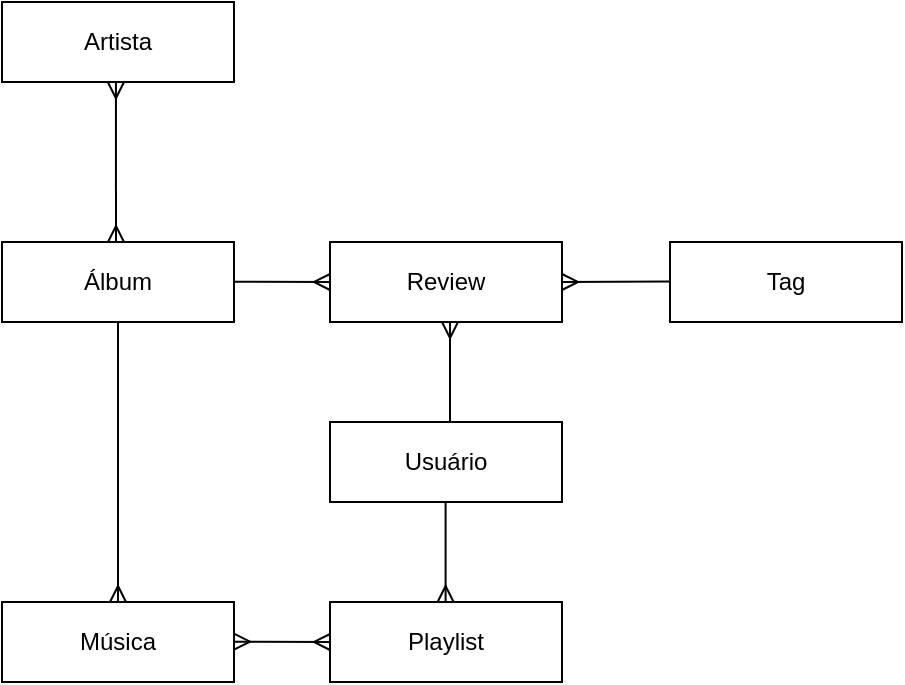 <mxfile version="28.2.8">
  <diagram name="Página-1" id="g66wc-3yDGLsgSv-LL70">
    <mxGraphModel dx="815" dy="444" grid="1" gridSize="10" guides="1" tooltips="1" connect="1" arrows="1" fold="1" page="1" pageScale="1" pageWidth="827" pageHeight="1169" math="0" shadow="0">
      <root>
        <mxCell id="0" />
        <mxCell id="1" parent="0" />
        <mxCell id="9iA9CJVX4aUKCYg15hFe-1" value="Música" style="whiteSpace=wrap;html=1;align=center;" parent="1" vertex="1">
          <mxGeometry x="356" y="400" width="116" height="40" as="geometry" />
        </mxCell>
        <mxCell id="9iA9CJVX4aUKCYg15hFe-2" value="Álbum" style="whiteSpace=wrap;html=1;align=center;" parent="1" vertex="1">
          <mxGeometry x="356" y="220" width="116" height="40" as="geometry" />
        </mxCell>
        <mxCell id="9iA9CJVX4aUKCYg15hFe-3" value="Artista" style="whiteSpace=wrap;html=1;align=center;" parent="1" vertex="1">
          <mxGeometry x="356" y="100" width="116" height="40" as="geometry" />
        </mxCell>
        <mxCell id="9iA9CJVX4aUKCYg15hFe-4" value="Review" style="whiteSpace=wrap;html=1;align=center;" parent="1" vertex="1">
          <mxGeometry x="520" y="220" width="116" height="40" as="geometry" />
        </mxCell>
        <mxCell id="9iA9CJVX4aUKCYg15hFe-7" value="Playlist" style="whiteSpace=wrap;html=1;align=center;" parent="1" vertex="1">
          <mxGeometry x="520" y="400" width="116" height="40" as="geometry" />
        </mxCell>
        <mxCell id="9iA9CJVX4aUKCYg15hFe-8" value="Usuário" style="whiteSpace=wrap;html=1;align=center;" parent="1" vertex="1">
          <mxGeometry x="520" y="310" width="116" height="40" as="geometry" />
        </mxCell>
        <mxCell id="9iA9CJVX4aUKCYg15hFe-21" value="" style="fontSize=12;html=1;endArrow=ERmany;rounded=0;" parent="1" edge="1">
          <mxGeometry width="100" height="100" relative="1" as="geometry">
            <mxPoint x="580" y="310" as="sourcePoint" />
            <mxPoint x="580" y="260" as="targetPoint" />
          </mxGeometry>
        </mxCell>
        <mxCell id="9iA9CJVX4aUKCYg15hFe-22" value="" style="fontSize=12;html=1;endArrow=none;rounded=0;startArrow=ERmany;startFill=0;endFill=0;" parent="1" edge="1">
          <mxGeometry width="100" height="100" relative="1" as="geometry">
            <mxPoint x="577.8" y="400" as="sourcePoint" />
            <mxPoint x="577.8" y="350" as="targetPoint" />
          </mxGeometry>
        </mxCell>
        <mxCell id="9iA9CJVX4aUKCYg15hFe-23" value="" style="fontSize=12;html=1;endArrow=none;rounded=0;startArrow=ERmany;startFill=0;endFill=0;exitX=0.5;exitY=0;exitDx=0;exitDy=0;" parent="1" source="9iA9CJVX4aUKCYg15hFe-1" edge="1">
          <mxGeometry width="100" height="100" relative="1" as="geometry">
            <mxPoint x="414" y="310" as="sourcePoint" />
            <mxPoint x="414" y="260" as="targetPoint" />
          </mxGeometry>
        </mxCell>
        <mxCell id="9iA9CJVX4aUKCYg15hFe-24" value="" style="fontSize=12;html=1;endArrow=ERmany;rounded=0;startArrow=ERmany;startFill=0;endFill=0;exitX=0.5;exitY=0;exitDx=0;exitDy=0;entryX=0.491;entryY=1.004;entryDx=0;entryDy=0;entryPerimeter=0;" parent="1" target="9iA9CJVX4aUKCYg15hFe-3" edge="1">
          <mxGeometry width="100" height="100" relative="1" as="geometry">
            <mxPoint x="413" y="220" as="sourcePoint" />
            <mxPoint x="413" y="80" as="targetPoint" />
          </mxGeometry>
        </mxCell>
        <mxCell id="9iA9CJVX4aUKCYg15hFe-25" value="" style="fontSize=12;html=1;endArrow=none;rounded=0;startArrow=ERmany;startFill=0;endFill=0;exitX=0;exitY=0.5;exitDx=0;exitDy=0;" parent="1" source="9iA9CJVX4aUKCYg15hFe-4" edge="1">
          <mxGeometry width="100" height="100" relative="1" as="geometry">
            <mxPoint x="510" y="239.83" as="sourcePoint" />
            <mxPoint x="472" y="239.83" as="targetPoint" />
          </mxGeometry>
        </mxCell>
        <mxCell id="9iA9CJVX4aUKCYg15hFe-26" value="" style="fontSize=12;html=1;endArrow=ERmany;rounded=0;startArrow=ERmany;startFill=0;endFill=0;exitX=0;exitY=0.5;exitDx=0;exitDy=0;" parent="1" edge="1">
          <mxGeometry width="100" height="100" relative="1" as="geometry">
            <mxPoint x="520" y="420" as="sourcePoint" />
            <mxPoint x="472" y="419.83" as="targetPoint" />
          </mxGeometry>
        </mxCell>
        <mxCell id="AXvxv3KPQBpavg60CDvg-3" value="Tag" style="whiteSpace=wrap;html=1;align=center;" parent="1" vertex="1">
          <mxGeometry x="690" y="220" width="116" height="40" as="geometry" />
        </mxCell>
        <mxCell id="AXvxv3KPQBpavg60CDvg-4" value="" style="fontSize=12;html=1;endArrow=ERmany;rounded=0;startArrow=none;startFill=0;endFill=0;exitX=0;exitY=0.5;exitDx=0;exitDy=0;entryX=1;entryY=0.5;entryDx=0;entryDy=0;" parent="1" target="9iA9CJVX4aUKCYg15hFe-4" edge="1">
          <mxGeometry width="100" height="100" relative="1" as="geometry">
            <mxPoint x="690" y="239.79" as="sourcePoint" />
            <mxPoint x="642" y="239.62" as="targetPoint" />
          </mxGeometry>
        </mxCell>
      </root>
    </mxGraphModel>
  </diagram>
</mxfile>
